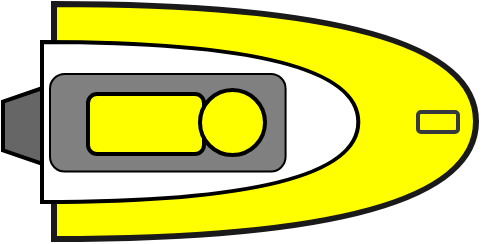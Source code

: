 <mxfile>
    <diagram id="Cn8XWGds1wUuWcc1IZfI" name="ページ1">
        <mxGraphModel dx="437" dy="434" grid="1" gridSize="10" guides="1" tooltips="1" connect="1" arrows="1" fold="1" page="1" pageScale="1" pageWidth="700" pageHeight="730" math="0" shadow="0">
            <root>
                <mxCell id="0"/>
                <mxCell id="1" parent="0"/>
                <mxCell id="19" value="" style="group;rotation=90;" vertex="1" connectable="0" parent="1">
                    <mxGeometry x="60.0" y="-50" width="117.5" height="236.75" as="geometry"/>
                </mxCell>
                <mxCell id="15" value="" style="verticalLabelPosition=middle;verticalAlign=middle;html=1;shape=trapezoid;perimeter=trapezoidPerimeter;whiteSpace=wrap;size=0.23;arcSize=10;flipV=1;labelPosition=center;align=center;strokeColor=#000000;fillColor=#666666;strokeWidth=2;rotation=90;" parent="19" vertex="1">
                    <mxGeometry x="-67" y="106" width="45" height="30" as="geometry"/>
                </mxCell>
                <mxCell id="5" value="" style="shape=or;whiteSpace=wrap;html=1;rotation=0;fillColor=#FFFF00;strokeWidth=3;strokeColor=#1A1A1A;" parent="19" vertex="1">
                    <mxGeometry x="-34" y="60" width="211" height="117.5" as="geometry"/>
                </mxCell>
                <mxCell id="7" value="" style="shape=or;whiteSpace=wrap;html=1;rotation=0;strokeColor=#000000;fillColor=#FFFFFF;strokeWidth=2;" parent="19" vertex="1">
                    <mxGeometry x="-40" y="79" width="158.15" height="80" as="geometry"/>
                </mxCell>
                <mxCell id="9" value="" style="rounded=1;whiteSpace=wrap;html=1;rotation=0;fillColor=#808080;" parent="19" vertex="1">
                    <mxGeometry x="-36" y="95" width="117.79" height="48.75" as="geometry"/>
                </mxCell>
                <mxCell id="10" value="" style="rounded=1;whiteSpace=wrap;html=1;fillColor=#FFFF00;strokeColor=#36393d;strokeWidth=2;rotation=90;" parent="19" vertex="1">
                    <mxGeometry x="153" y="109" width="10" height="20" as="geometry"/>
                </mxCell>
                <mxCell id="16" value="" style="rounded=1;whiteSpace=wrap;html=1;fillColor=#FFFF00;strokeColor=#000000;strokeWidth=2;rotation=90;" parent="19" vertex="1">
                    <mxGeometry x="-3" y="91" width="30" height="58" as="geometry"/>
                </mxCell>
                <mxCell id="18" value="" style="ellipse;whiteSpace=wrap;html=1;aspect=fixed;strokeColor=#000000;fillColor=#FFFF00;strokeWidth=2;rotation=90;" parent="19" vertex="1">
                    <mxGeometry x="39" y="103" width="32.5" height="32.5" as="geometry"/>
                </mxCell>
            </root>
        </mxGraphModel>
    </diagram>
</mxfile>